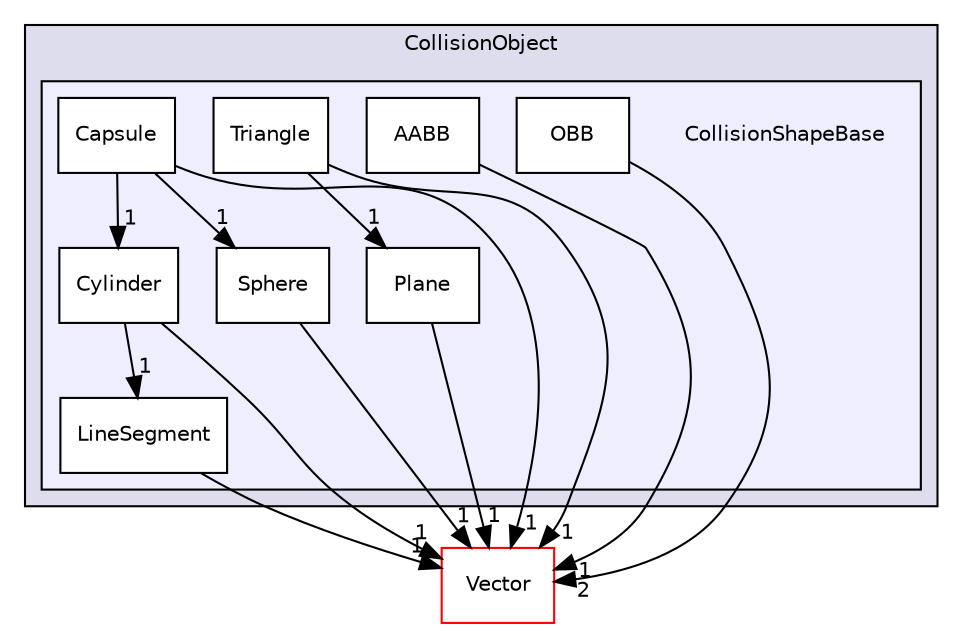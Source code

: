 digraph "C:/HAL/PG関係/03_作成プログラム/03_HAL授業/就職作品/Project/source/04_Tool/Component/Collision/CollisionBase/CollisionObject/CollisionShapeBase" {
  compound=true
  node [ fontsize="10", fontname="Helvetica"];
  edge [ labelfontsize="10", labelfontname="Helvetica"];
  subgraph clusterdir_670061c1b346060f38c8fe32f58c16bd {
    graph [ bgcolor="#ddddee", pencolor="black", label="CollisionObject" fontname="Helvetica", fontsize="10", URL="dir_670061c1b346060f38c8fe32f58c16bd.html"]
  subgraph clusterdir_37f05b902c9752e817f88d9d1c5bcf13 {
    graph [ bgcolor="#eeeeff", pencolor="black", label="" URL="dir_37f05b902c9752e817f88d9d1c5bcf13.html"];
    dir_37f05b902c9752e817f88d9d1c5bcf13 [shape=plaintext label="CollisionShapeBase"];
    dir_9c0ef0b9faf041bdf737a57ac7974cf8 [shape=box label="AABB" color="black" fillcolor="white" style="filled" URL="dir_9c0ef0b9faf041bdf737a57ac7974cf8.html"];
    dir_a3ce604a544f7a151391253b069c6118 [shape=box label="Capsule" color="black" fillcolor="white" style="filled" URL="dir_a3ce604a544f7a151391253b069c6118.html"];
    dir_148fc9b384c207de1ae78317ea6b6ae2 [shape=box label="Cylinder" color="black" fillcolor="white" style="filled" URL="dir_148fc9b384c207de1ae78317ea6b6ae2.html"];
    dir_7a46223c1985314db5830c389e570cb5 [shape=box label="LineSegment" color="black" fillcolor="white" style="filled" URL="dir_7a46223c1985314db5830c389e570cb5.html"];
    dir_0450ea452926c37af7a8dacf74035f3f [shape=box label="OBB" color="black" fillcolor="white" style="filled" URL="dir_0450ea452926c37af7a8dacf74035f3f.html"];
    dir_49150446f280afe3f01e2c0e08af1414 [shape=box label="Plane" color="black" fillcolor="white" style="filled" URL="dir_49150446f280afe3f01e2c0e08af1414.html"];
    dir_7cff2a16f7dee2bd774fcca6c410df9a [shape=box label="Sphere" color="black" fillcolor="white" style="filled" URL="dir_7cff2a16f7dee2bd774fcca6c410df9a.html"];
    dir_1e780cd3c509babbcc724104c133f0c1 [shape=box label="Triangle" color="black" fillcolor="white" style="filled" URL="dir_1e780cd3c509babbcc724104c133f0c1.html"];
  }
  }
  dir_e5c1ae2f1092e95ef2033dbd3d9e326c [shape=box label="Vector" fillcolor="white" style="filled" color="red" URL="dir_e5c1ae2f1092e95ef2033dbd3d9e326c.html"];
  dir_1e780cd3c509babbcc724104c133f0c1->dir_49150446f280afe3f01e2c0e08af1414 [headlabel="1", labeldistance=1.5 headhref="dir_000093_000091.html"];
  dir_1e780cd3c509babbcc724104c133f0c1->dir_e5c1ae2f1092e95ef2033dbd3d9e326c [headlabel="1", labeldistance=1.5 headhref="dir_000093_000149.html"];
  dir_148fc9b384c207de1ae78317ea6b6ae2->dir_7a46223c1985314db5830c389e570cb5 [headlabel="1", labeldistance=1.5 headhref="dir_000088_000089.html"];
  dir_148fc9b384c207de1ae78317ea6b6ae2->dir_e5c1ae2f1092e95ef2033dbd3d9e326c [headlabel="1", labeldistance=1.5 headhref="dir_000088_000149.html"];
  dir_0450ea452926c37af7a8dacf74035f3f->dir_e5c1ae2f1092e95ef2033dbd3d9e326c [headlabel="2", labeldistance=1.5 headhref="dir_000090_000149.html"];
  dir_7a46223c1985314db5830c389e570cb5->dir_e5c1ae2f1092e95ef2033dbd3d9e326c [headlabel="1", labeldistance=1.5 headhref="dir_000089_000149.html"];
  dir_49150446f280afe3f01e2c0e08af1414->dir_e5c1ae2f1092e95ef2033dbd3d9e326c [headlabel="1", labeldistance=1.5 headhref="dir_000091_000149.html"];
  dir_a3ce604a544f7a151391253b069c6118->dir_148fc9b384c207de1ae78317ea6b6ae2 [headlabel="1", labeldistance=1.5 headhref="dir_000087_000088.html"];
  dir_a3ce604a544f7a151391253b069c6118->dir_e5c1ae2f1092e95ef2033dbd3d9e326c [headlabel="1", labeldistance=1.5 headhref="dir_000087_000149.html"];
  dir_a3ce604a544f7a151391253b069c6118->dir_7cff2a16f7dee2bd774fcca6c410df9a [headlabel="1", labeldistance=1.5 headhref="dir_000087_000092.html"];
  dir_9c0ef0b9faf041bdf737a57ac7974cf8->dir_e5c1ae2f1092e95ef2033dbd3d9e326c [headlabel="1", labeldistance=1.5 headhref="dir_000086_000149.html"];
  dir_7cff2a16f7dee2bd774fcca6c410df9a->dir_e5c1ae2f1092e95ef2033dbd3d9e326c [headlabel="1", labeldistance=1.5 headhref="dir_000092_000149.html"];
}
